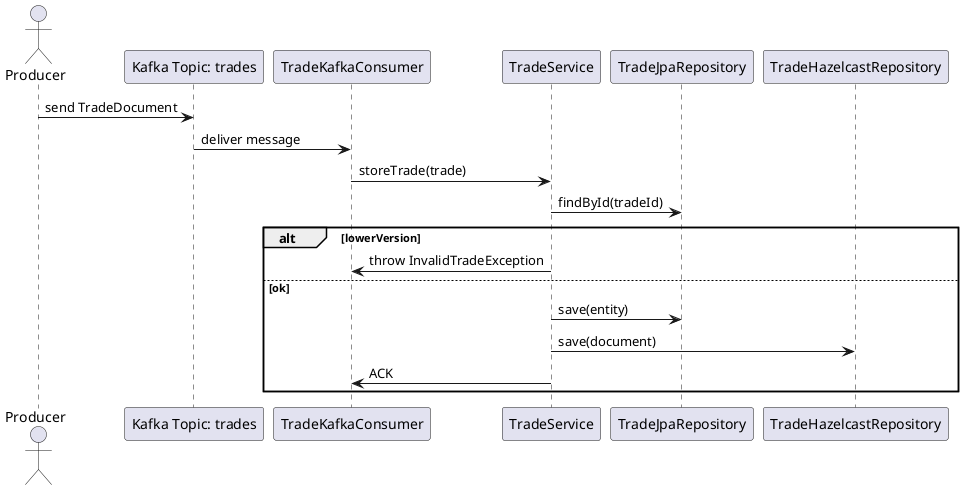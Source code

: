 @startuml
actor Producer
participant "Kafka Topic: trades" as Kafka
participant "TradeKafkaConsumer" as Consumer
participant "TradeService" as Service
participant "TradeJpaRepository" as JPA
participant "TradeHazelcastRepository" as HZ

Producer -> Kafka: send TradeDocument
Kafka -> Consumer: deliver message
Consumer -> Service: storeTrade(trade)
Service -> JPA: findById(tradeId)
alt lowerVersion
  Service -> Consumer: throw InvalidTradeException
else ok
  Service -> JPA: save(entity)
  Service -> HZ: save(document)
  Service -> Consumer: ACK
end
@enduml
